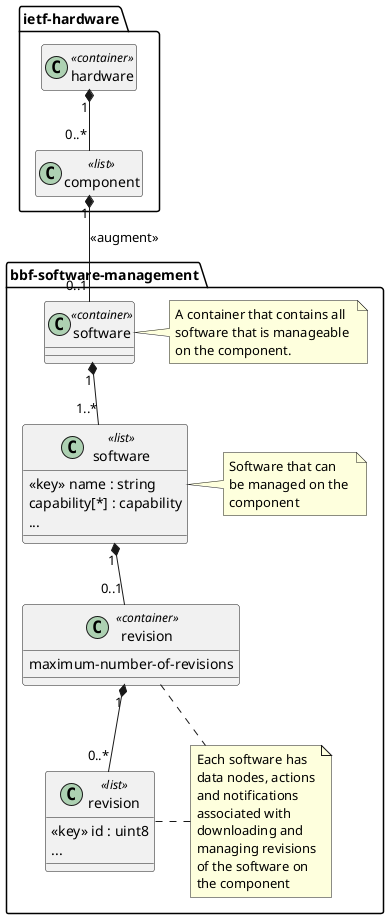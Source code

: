 @startuml

   /'
     This file contains PlantUML source code to generate a UML diagram 
     that defines the relationship between software and hardware 
     components within the Software Management YANG data model.

     Comments or questions about this Broadband Forum PlantUML file
     should be directed to <mailto:help@broadband-forum.org>.

     Editor:      Nick Hancock, ADTRAN

     Editor:      Ludwig Pauwels, Nokia

     PS Leader:   Joey Boyd, ADTRAN

     WA Director: Joey Boyd, ADTRAN

     WA Director: Sven Ooghe, Nokia";

     Copyright (c) 2022, Broadband Forum

     Redistribution and use in source and binary forms, with or
     without modification, are permitted provided that the following
     conditions are met:

     1. Redistributions of source code must retain the above copyright
        notice, this list of conditions and the following disclaimer.

     2. Redistributions in binary form must reproduce the above
        copyright notice, this list of conditions and the following
        disclaimer in the documentation and/or other materials
        provided with the distribution.

     3. Neither the name of the copyright holder nor the names of its
        contributors may be used to endorse or promote products
        derived from this software without specific prior written
        permission.

     THIS SOFTWARE IS PROVIDED BY THE COPYRIGHT HOLDERS AND
     CONTRIBUTORS \"AS IS\" AND ANY EXPRESS OR IMPLIED WARRANTIES,
     INCLUDING, BUT NOT LIMITED TO, THE IMPLIED WARRANTIES OF
     MERCHANTABILITY AND FITNESS FOR A PARTICULAR PURPOSE ARE
     DISCLAIMED. IN NO EVENT SHALL THE COPYRIGHT HOLDER OR
     CONTRIBUTORS BE LIABLE FOR ANY DIRECT, INDIRECT, INCIDENTAL,
     SPECIAL, EXEMPLARY, OR CONSEQUENTIAL DAMAGES (INCLUDING, BUT
     NOT LIMITED TO, PROCUREMENT OF SUBSTITUTE GOODS OR SERVICES;
     LOSS OF USE, DATA, OR PROFITS; OR BUSINESS INTERRUPTION) HOWEVER
     CAUSED AND ON ANY THEORY OF LIABILITY, WHETHER IN CONTRACT,
     STRICT LIABILITY, OR TORT (INCLUDING NEGLIGENCE OR OTHERWISE)
     ARISING IN ANY WAY OUT OF THE USE OF THIS SOFTWARE, EVEN IF
     ADVISED OF THE POSSIBILITY OF SUCH DAMAGE.

     The above license is used as a license under copyright only.
     Please reference the Forum IPR Policy for patent licensing terms
     <https://www.broadband-forum.org/ipr-policy>.

     Any moral rights which are necessary to exercise under the above
     license grant are also deemed granted under this license.

     This version of this PlantUML source code is part of TR-383a5; 
     see the TR itself for full legal notices.";

     revision 2022-03-01 {
       description
         "Amendment 5.
          * Approval Date:    2022-03-01.
          * Publication Date: 2022-03-01.";
       reference
         "TR-383a5: Common YANG Modules
                    <https://www.broadband-forum.org/technical/download/
                             TR-383_Amendment-5.pdf>";
     }
  '/
  
  package "ietf-hardware" {

  class hardware <<container>> 
   class component <<list>>
   hide members
  }


  package "bbf-software-management" {
   class "software" as SoftwareContainer <<container>>
   class "software" as SoftwareList <<list>> {
    <<key>> name : string
    capability[*] : capability
    ...
   }
   class "revision" as RevisionContainer <<container>> {
    maximum-number-of-revisions
   } 
   class "revision" as RevisionList <<list>> {
    <<key>> id : uint8
    ...
   }
  note right of SoftwareContainer : A container that contains all \nsoftware that is manageable \non the component.
  note right of SoftwareList : Software that can \nbe managed on the \ncomponent
  note "Each software has\ndata nodes, actions\nand notifications\nassociated with\ndownloading and \nmanaging revisions\nof the software on \nthe component" as N3
  }

  hardware "1" *-- "0..*" component
  component "1" *-- "0..1" SoftwareContainer : <<augment>>
  SoftwareContainer "1" *-- "1..*" SoftwareList
  SoftwareList "1" *-- "0..1" RevisionContainer
  RevisionContainer "1" *-- "0..*" RevisionList

  RevisionContainer .right. N3
  N3 .left. RevisionList
  
@enduml
